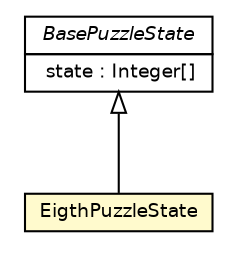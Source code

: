 #!/usr/local/bin/dot
#
# Class diagram 
# Generated by UmlGraph version 4.6 (http://www.spinellis.gr/sw/umlgraph)
#

digraph G {
	edge [fontname="Helvetica",fontsize=10,labelfontname="Helvetica",labelfontsize=10];
	node [fontname="Helvetica",fontsize=10,shape=plaintext];
	// com.googlecode.npuzzle.logic.EigthPuzzleState
	c525 [label=<<table border="0" cellborder="1" cellspacing="0" cellpadding="2" port="p" bgcolor="lemonChiffon" href="./EigthPuzzleState.html">
		<tr><td><table border="0" cellspacing="0" cellpadding="1">
			<tr><td> EigthPuzzleState </td></tr>
		</table></td></tr>
		</table>>, fontname="Helvetica", fontcolor="black", fontsize=9.0];
	// com.googlecode.npuzzle.logic.BasePuzzleState
	c526 [label=<<table border="0" cellborder="1" cellspacing="0" cellpadding="2" port="p" href="./BasePuzzleState.html">
		<tr><td><table border="0" cellspacing="0" cellpadding="1">
			<tr><td><font face="Helvetica-Oblique"> BasePuzzleState </font></td></tr>
		</table></td></tr>
		<tr><td><table border="0" cellspacing="0" cellpadding="1">
			<tr><td align="left">  state : Integer[] </td></tr>
		</table></td></tr>
		</table>>, fontname="Helvetica", fontcolor="black", fontsize=9.0];
	//com.googlecode.npuzzle.logic.EigthPuzzleState extends com.googlecode.npuzzle.logic.BasePuzzleState
	c526:p -> c525:p [dir=back,arrowtail=empty];
}

